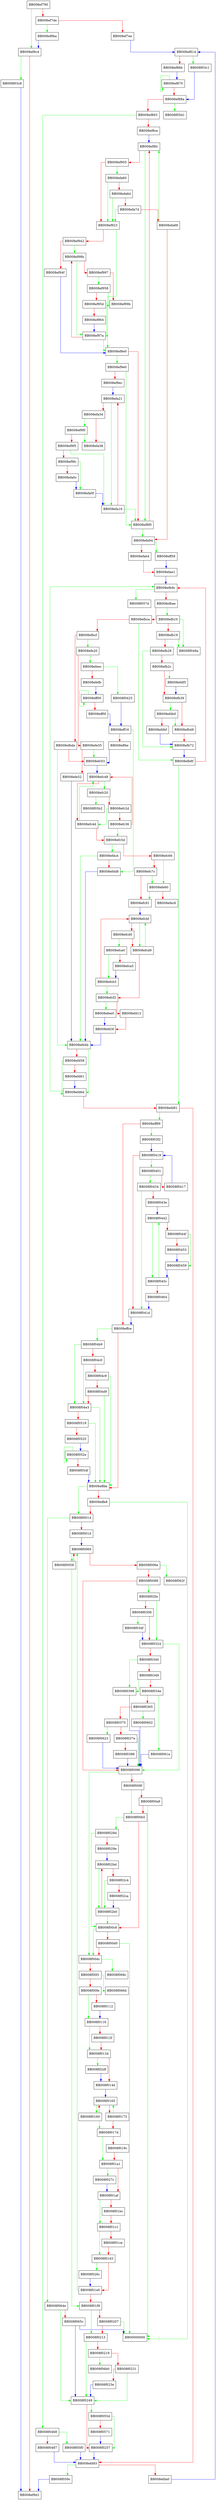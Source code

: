 digraph _dl_close_worker {
  node [shape="box"];
  graph [splines=ortho];
  BB008ef790 -> BB008ef9c4 [color="green"];
  BB008ef790 -> BB008ef7de [color="red"];
  BB008ef7de -> BB008ef9ba [color="green"];
  BB008ef7de -> BB008ef7ee [color="red"];
  BB008ef7ee -> BB008ef814 [color="blue"];
  BB008ef814 -> BB008f03c1 [color="green"];
  BB008ef814 -> BB008ef86b [color="red"];
  BB008ef86b -> BB008ef870 [color="blue"];
  BB008ef870 -> BB008ef870 [color="green"];
  BB008ef870 -> BB008ef88a [color="red"];
  BB008ef88a -> BB008f05d1 [color="green"];
  BB008ef88a -> BB008ef893 [color="red"];
  BB008ef893 -> BB008f0468 [color="green"];
  BB008ef893 -> BB008ef8ce [color="red"];
  BB008ef8ce -> BB008ef8fc [color="blue"];
  BB008ef8e0 -> BB008ef9e0 [color="green"];
  BB008ef8e0 -> BB008ef8f0 [color="red"];
  BB008ef8f0 -> BB008efa94 [color="green"];
  BB008ef8f0 -> BB008ef8fc [color="red"];
  BB008ef8fc -> BB008ef8f0 [color="green"];
  BB008ef8fc -> BB008ef905 [color="red"];
  BB008ef905 -> BB008efa60 [color="green"];
  BB008ef905 -> BB008ef923 [color="red"];
  BB008ef923 -> BB008ef8e0 [color="green"];
  BB008ef923 -> BB008ef942 [color="red"];
  BB008ef942 -> BB008ef98b [color="green"];
  BB008ef942 -> BB008ef94f [color="red"];
  BB008ef94f -> BB008ef8e0 [color="blue"];
  BB008ef958 -> BB008ef99b [color="green"];
  BB008ef958 -> BB008ef95d [color="red"];
  BB008ef95d -> BB008ef97a [color="green"];
  BB008ef95d -> BB008ef964 [color="red"];
  BB008ef964 -> BB008ef97a [color="blue"];
  BB008ef97a -> BB008ef8e0 [color="green"];
  BB008ef97a -> BB008ef98b [color="red"];
  BB008ef98b -> BB008ef97a [color="green"];
  BB008ef98b -> BB008ef997 [color="red"];
  BB008ef997 -> BB008ef958 [color="green"];
  BB008ef997 -> BB008ef99b [color="red"];
  BB008ef9ba -> BB008ef9c4 [color="blue"];
  BB008ef9c4 -> BB008f03c8 [color="green"];
  BB008ef9c4 -> BB008ef9d1 [color="red"];
  BB008ef9e0 -> BB008ef8f0 [color="green"];
  BB008ef9e0 -> BB008ef9ec [color="red"];
  BB008ef9ec -> BB008efa21 [color="blue"];
  BB008ef9f0 -> BB008efa38 [color="green"];
  BB008ef9f0 -> BB008ef9f5 [color="red"];
  BB008ef9f5 -> BB008efa16 [color="green"];
  BB008ef9f5 -> BB008ef9fc [color="red"];
  BB008ef9fc -> BB008efa0f [color="green"];
  BB008ef9fc -> BB008efa0c [color="red"];
  BB008efa0c -> BB008efa0f [color="blue"];
  BB008efa0f -> BB008efa16 [color="blue"];
  BB008efa16 -> BB008ef8f0 [color="green"];
  BB008efa16 -> BB008efa21 [color="red"];
  BB008efa21 -> BB008efa16 [color="green"];
  BB008efa21 -> BB008efa34 [color="red"];
  BB008efa34 -> BB008ef9f0 [color="green"];
  BB008efa34 -> BB008efa38 [color="red"];
  BB008efa60 -> BB008ef923 [color="green"];
  BB008efa60 -> BB008efa6d [color="red"];
  BB008efa6d -> BB008ef923 [color="green"];
  BB008efa6d -> BB008efa7d [color="red"];
  BB008efa7d -> BB008ef923 [color="green"];
  BB008efa7d -> BB008efa88 [color="red"];
  BB008efa88 -> BB008ef8fc [color="green"];
  BB008efa88 -> BB008efa94 [color="red"];
  BB008efa94 -> BB008eff58 [color="green"];
  BB008efa94 -> BB008efab4 [color="red"];
  BB008efab4 -> BB008efae1 [color="red"];
  BB008efae1 -> BB008efb9c [color="blue"];
  BB008efb10 -> BB008f049a [color="green"];
  BB008efb10 -> BB008efb19 [color="red"];
  BB008efb19 -> BB008f049a [color="green"];
  BB008efb19 -> BB008efb28 [color="red"];
  BB008efb28 -> BB008efb72 [color="green"];
  BB008efb28 -> BB008efb2c [color="red"];
  BB008efb2c -> BB008efdf5 [color="green"];
  BB008efb2c -> BB008efb39 [color="red"];
  BB008efb39 -> BB008efdb0 [color="green"];
  BB008efb39 -> BB008efb48 [color="red"];
  BB008efb48 -> BB008efb72 [color="red"];
  BB008efb72 -> BB008efb8f [color="blue"];
  BB008efb8f -> BB008efd81 [color="green"];
  BB008efb8f -> BB008efb9c [color="red"];
  BB008efb9c -> BB008f057d [color="green"];
  BB008efb9c -> BB008efbae [color="red"];
  BB008efbae -> BB008efb10 [color="green"];
  BB008efbae -> BB008efbca [color="red"];
  BB008efbca -> BB008efb8f [color="green"];
  BB008efbca -> BB008efbcf [color="red"];
  BB008efbcf -> BB008efe20 [color="green"];
  BB008efbcf -> BB008efbde [color="red"];
  BB008efbde -> BB008efd4b [color="green"];
  BB008efbde -> BB008efc03 [color="red"];
  BB008efc03 -> BB008efc48 [color="blue"];
  BB008efc20 -> BB008f05b2 [color="green"];
  BB008efc20 -> BB008efc2d [color="red"];
  BB008efc2d -> BB008efc4d [color="green"];
  BB008efc2d -> BB008efc36 [color="red"];
  BB008efc36 -> BB008efc5d [color="green"];
  BB008efc36 -> BB008efc48 [color="red"];
  BB008efc48 -> BB008efc20 [color="green"];
  BB008efc48 -> BB008efc4d [color="red"];
  BB008efc4d -> BB008efc48 [color="green"];
  BB008efc4d -> BB008efc5d [color="red"];
  BB008efc5d -> BB008efdcd [color="green"];
  BB008efc5d -> BB008efc66 [color="red"];
  BB008efc66 -> BB008efe60 [color="green"];
  BB008efc66 -> BB008efc7c [color="red"];
  BB008efc7c -> BB008efe60 [color="green"];
  BB008efc7c -> BB008efc91 [color="red"];
  BB008efc91 -> BB008efcbf [color="blue"];
  BB008efca0 -> BB008efcb3 [color="green"];
  BB008efca0 -> BB008efca5 [color="red"];
  BB008efca5 -> BB008efcb3 [color="blue"];
  BB008efcb3 -> BB008efcf2 [color="green"];
  BB008efcb3 -> BB008efcbf [color="red"];
  BB008efcbf -> BB008efcd9 [color="green"];
  BB008efcbf -> BB008efcd0 [color="red"];
  BB008efcd0 -> BB008efca0 [color="green"];
  BB008efcd0 -> BB008efcd9 [color="red"];
  BB008efcd9 -> BB008efcbf [color="green"];
  BB008efcd9 -> BB008efcf2 [color="red"];
  BB008efcf2 -> BB008efee0 [color="green"];
  BB008efcf2 -> BB008efd13 [color="red"];
  BB008efd13 -> BB008efd3f [color="red"];
  BB008efd3f -> BB008efd4b [color="blue"];
  BB008efd4b -> BB008efd6d [color="green"];
  BB008efd4b -> BB008efd58 [color="red"];
  BB008efd58 -> BB008efd6d [color="green"];
  BB008efd58 -> BB008efd61 [color="red"];
  BB008efd61 -> BB008efd6d [color="blue"];
  BB008efd6d -> BB008efb9c [color="green"];
  BB008efd6d -> BB008efd81 [color="red"];
  BB008efd81 -> BB008eff89 [color="green"];
  BB008efd81 -> BB008efd93 [color="red"];
  BB008efd93 -> BB008f059c [color="green"];
  BB008efd93 -> BB008efda0 [color="red"];
  BB008efda0 -> BB008ef814 [color="blue"];
  BB008efdb0 -> BB008efb48 [color="green"];
  BB008efdb0 -> BB008efdbf [color="red"];
  BB008efdbf -> BB008efb72 [color="blue"];
  BB008efdcd -> BB008efd4b [color="green"];
  BB008efdcd -> BB008efdd8 [color="red"];
  BB008efdd8 -> BB008efd4b [color="blue"];
  BB008efdf5 -> BB008efb39 [color="blue"];
  BB008efe20 -> BB008efeec [color="green"];
  BB008efe20 -> BB008efe35 [color="red"];
  BB008efe35 -> BB008efc03 [color="green"];
  BB008efe35 -> BB008efe52 [color="red"];
  BB008efe52 -> BB008efd4b [color="blue"];
  BB008efe60 -> BB008efc91 [color="green"];
  BB008efe60 -> BB008efec6 [color="red"];
  BB008efee0 -> BB008efd3f [color="blue"];
  BB008efeec -> BB008f0425 [color="green"];
  BB008efeec -> BB008efefb [color="red"];
  BB008efefb -> BB008eff00 [color="blue"];
  BB008eff00 -> BB008eff00 [color="green"];
  BB008eff00 -> BB008eff0f [color="red"];
  BB008eff0f -> BB008eff16 [color="blue"];
  BB008eff16 -> BB008efdd8 [color="green"];
  BB008eff16 -> BB008eff4e [color="red"];
  BB008eff4e -> BB008efc03 [color="blue"];
  BB008eff58 -> BB008efae1 [color="blue"];
  BB008eff89 -> BB008f03f2 [color="green"];
  BB008eff89 -> BB008effce [color="red"];
  BB008effce -> BB008f04b9 [color="green"];
  BB008effce -> BB008effde [color="red"];
  BB008effde -> BB008f0014 [color="green"];
  BB008effde -> BB008effe8 [color="red"];
  BB008effe8 -> BB00000000 [color="green"];
  BB008effe8 -> BB008f0014 [color="red"];
  BB008f0014 -> BB008f064e [color="green"];
  BB008f0014 -> BB008f001d [color="red"];
  BB008f001d -> BB008f0069 [color="blue"];
  BB008f0058 -> BB008f01f9 [color="green"];
  BB008f0058 -> BB008f0069 [color="red"];
  BB008f0069 -> BB008f0058 [color="green"];
  BB008f0069 -> BB008f006e [color="red"];
  BB008f006e -> BB008f062f [color="green"];
  BB008f006e -> BB008f0088 [color="red"];
  BB008f0088 -> BB008f02fa [color="green"];
  BB008f0088 -> BB008f0096 [color="red"];
  BB008f0096 -> BB008f00dc [color="green"];
  BB008f0096 -> BB008f009f [color="red"];
  BB008f009f -> BB008f00b5 [color="green"];
  BB008f009f -> BB008f00a9 [color="red"];
  BB008f00a9 -> BB00000000 [color="green"];
  BB008f00a9 -> BB008f00b5 [color="red"];
  BB008f00b5 -> BB008f028d [color="green"];
  BB008f00b5 -> BB008f00c6 [color="red"];
  BB008f00c6 -> BB008f00dc [color="green"];
  BB008f00c6 -> BB008f00d0 [color="red"];
  BB008f00d0 -> BB00000000 [color="green"];
  BB008f00d0 -> BB008f00dc [color="red"];
  BB008f00dc -> BB008f068c [color="green"];
  BB008f00dc -> BB008f00f1 [color="red"];
  BB008f00f1 -> BB008f066d [color="green"];
  BB008f00f1 -> BB008f00fe [color="red"];
  BB008f00fe -> BB008f0116 [color="green"];
  BB008f00fe -> BB008f0112 [color="red"];
  BB008f0112 -> BB008f0116 [color="blue"];
  BB008f0116 -> BB008f0134 [color="green"];
  BB008f0116 -> BB008f012f [color="red"];
  BB008f012f -> BB008f0134 [color="red"];
  BB008f0134 -> BB008f02df [color="green"];
  BB008f0134 -> BB008f014d [color="red"];
  BB008f014d -> BB008f0165 [color="blue"];
  BB008f0160 -> BB008f017d [color="green"];
  BB008f0160 -> BB008f0165 [color="red"];
  BB008f0165 -> BB008f0160 [color="green"];
  BB008f0165 -> BB008f0173 [color="red"];
  BB008f0173 -> BB008f0165 [color="green"];
  BB008f0173 -> BB008f017d [color="red"];
  BB008f017d -> BB008f01a1 [color="green"];
  BB008f017d -> BB008f019c [color="red"];
  BB008f019c -> BB008f01a1 [color="red"];
  BB008f01a1 -> BB008f027c [color="green"];
  BB008f01a1 -> BB008f01af [color="red"];
  BB008f01af -> BB008f01c1 [color="green"];
  BB008f01af -> BB008f01bc [color="red"];
  BB008f01bc -> BB008f01c1 [color="red"];
  BB008f01c1 -> BB008f01d3 [color="green"];
  BB008f01c1 -> BB008f01ce [color="red"];
  BB008f01ce -> BB008f01d3 [color="red"];
  BB008f01d3 -> BB008f026c [color="green"];
  BB008f01d3 -> BB008f01e0 [color="red"];
  BB008f01e0 -> BB008f0069 [color="green"];
  BB008f01e0 -> BB008f01f9 [color="red"];
  BB008f01f9 -> BB008f0213 [color="green"];
  BB008f01f9 -> BB008f0207 [color="red"];
  BB008f0207 -> BB00000000 [color="green"];
  BB008f0207 -> BB008f0213 [color="red"];
  BB008f0213 -> BB008f0249 [color="green"];
  BB008f0213 -> BB008f0219 [color="red"];
  BB008f0219 -> BB008f06b0 [color="green"];
  BB008f0219 -> BB008f0231 [color="red"];
  BB008f0231 -> BB008f0249 [color="green"];
  BB008f0231 -> BB008f023e [color="red"];
  BB008f023e -> BB008f0249 [color="blue"];
  BB008f0249 -> BB008f055d [color="green"];
  BB008f0249 -> BB008f0257 [color="red"];
  BB008f0257 -> BB008efd93 [color="blue"];
  BB008f026c -> BB008f01e0 [color="blue"];
  BB008f027c -> BB008f01af [color="blue"];
  BB008f028d -> BB008f00c6 [color="green"];
  BB008f028d -> BB008f029e [color="red"];
  BB008f029e -> BB008f02bd [color="blue"];
  BB008f02b0 -> BB008f00c6 [color="green"];
  BB008f02b0 -> BB008f02bd [color="red"];
  BB008f02bd -> BB008f02b0 [color="green"];
  BB008f02bd -> BB008f02c4 [color="red"];
  BB008f02c4 -> BB008f02b0 [color="green"];
  BB008f02c4 -> BB008f02ca [color="red"];
  BB008f02ca -> BB008f02b0 [color="blue"];
  BB008f02df -> BB008f014d [color="blue"];
  BB008f02fa -> BB008f0324 [color="green"];
  BB008f02fa -> BB008f0306 [color="red"];
  BB008f0306 -> BB008f03df [color="green"];
  BB008f0306 -> BB008f0324 [color="red"];
  BB008f0324 -> BB008f0096 [color="green"];
  BB008f0324 -> BB008f0340 [color="red"];
  BB008f0340 -> BB008f0398 [color="green"];
  BB008f0340 -> BB008f0349 [color="red"];
  BB008f0349 -> BB008f0398 [color="green"];
  BB008f0349 -> BB008f034e [color="red"];
  BB008f034e -> BB008f061a [color="green"];
  BB008f034e -> BB008f0365 [color="red"];
  BB008f0365 -> BB008f0602 [color="green"];
  BB008f0365 -> BB008f0375 [color="red"];
  BB008f0375 -> BB008f0623 [color="green"];
  BB008f0375 -> BB008f037e [color="red"];
  BB008f037e -> BB008f0096 [color="green"];
  BB008f037e -> BB008f0388 [color="red"];
  BB008f0388 -> BB008f0096 [color="blue"];
  BB008f0398 -> BB008f0096 [color="blue"];
  BB008f03c1 -> BB008ef88a [color="blue"];
  BB008f03c8 -> BB008ef9d1 [color="blue"];
  BB008f03df -> BB008f0324 [color="blue"];
  BB008f03f2 -> BB008f0419 [color="blue"];
  BB008f0401 -> BB008f0434 [color="green"];
  BB008f0401 -> BB008f0417 [color="red"];
  BB008f0417 -> BB008f0419 [color="blue"];
  BB008f0419 -> BB008f0401 [color="green"];
  BB008f0419 -> BB008f041d [color="red"];
  BB008f041d -> BB008effce [color="blue"];
  BB008f0425 -> BB008eff16 [color="blue"];
  BB008f0434 -> BB008f041d [color="green"];
  BB008f0434 -> BB008f043e [color="red"];
  BB008f043e -> BB008f0442 [color="blue"];
  BB008f0442 -> BB008f045c [color="green"];
  BB008f0442 -> BB008f044f [color="red"];
  BB008f044f -> BB008f0459 [color="green"];
  BB008f044f -> BB008f0453 [color="red"];
  BB008f0453 -> BB008f0459 [color="blue"];
  BB008f0459 -> BB008f045c [color="blue"];
  BB008f045c -> BB008f0442 [color="green"];
  BB008f045c -> BB008f0464 [color="red"];
  BB008f0464 -> BB008f041d [color="blue"];
  BB008f0468 -> BB008f05f0 [color="green"];
  BB008f0468 -> BB008f0487 [color="red"];
  BB008f0487 -> BB008efd93 [color="blue"];
  BB008f04b9 -> BB008f04e3 [color="green"];
  BB008f04b9 -> BB008f04c0 [color="red"];
  BB008f04c0 -> BB008f04e3 [color="green"];
  BB008f04c0 -> BB008f04c9 [color="red"];
  BB008f04c9 -> BB008effde [color="green"];
  BB008f04c9 -> BB008f04d9 [color="red"];
  BB008f04d9 -> BB008effde [color="green"];
  BB008f04d9 -> BB008f04e3 [color="red"];
  BB008f04e3 -> BB008effde [color="green"];
  BB008f04e3 -> BB008f0519 [color="red"];
  BB008f0519 -> BB008effde [color="green"];
  BB008f0519 -> BB008f0525 [color="red"];
  BB008f0525 -> BB008f052e [color="blue"];
  BB008f052e -> BB008f052e [color="green"];
  BB008f052e -> BB008f054f [color="red"];
  BB008f054f -> BB008effde [color="blue"];
  BB008f055d -> BB008f0257 [color="green"];
  BB008f055d -> BB008f0571 [color="red"];
  BB008f0571 -> BB008f0257 [color="blue"];
  BB008f059c -> BB008ef9d1 [color="blue"];
  BB008f05f0 -> BB008efd93 [color="blue"];
  BB008f0602 -> BB008f0096 [color="blue"];
  BB008f061a -> BB008f0096 [color="blue"];
  BB008f0623 -> BB008f0096 [color="blue"];
  BB008f064e -> BB008f0249 [color="green"];
  BB008f064e -> BB008f065c [color="red"];
  BB008f065c -> BB00000000 [color="blue"];
  BB008f065c -> BB008f0249 [color="blue"];
}